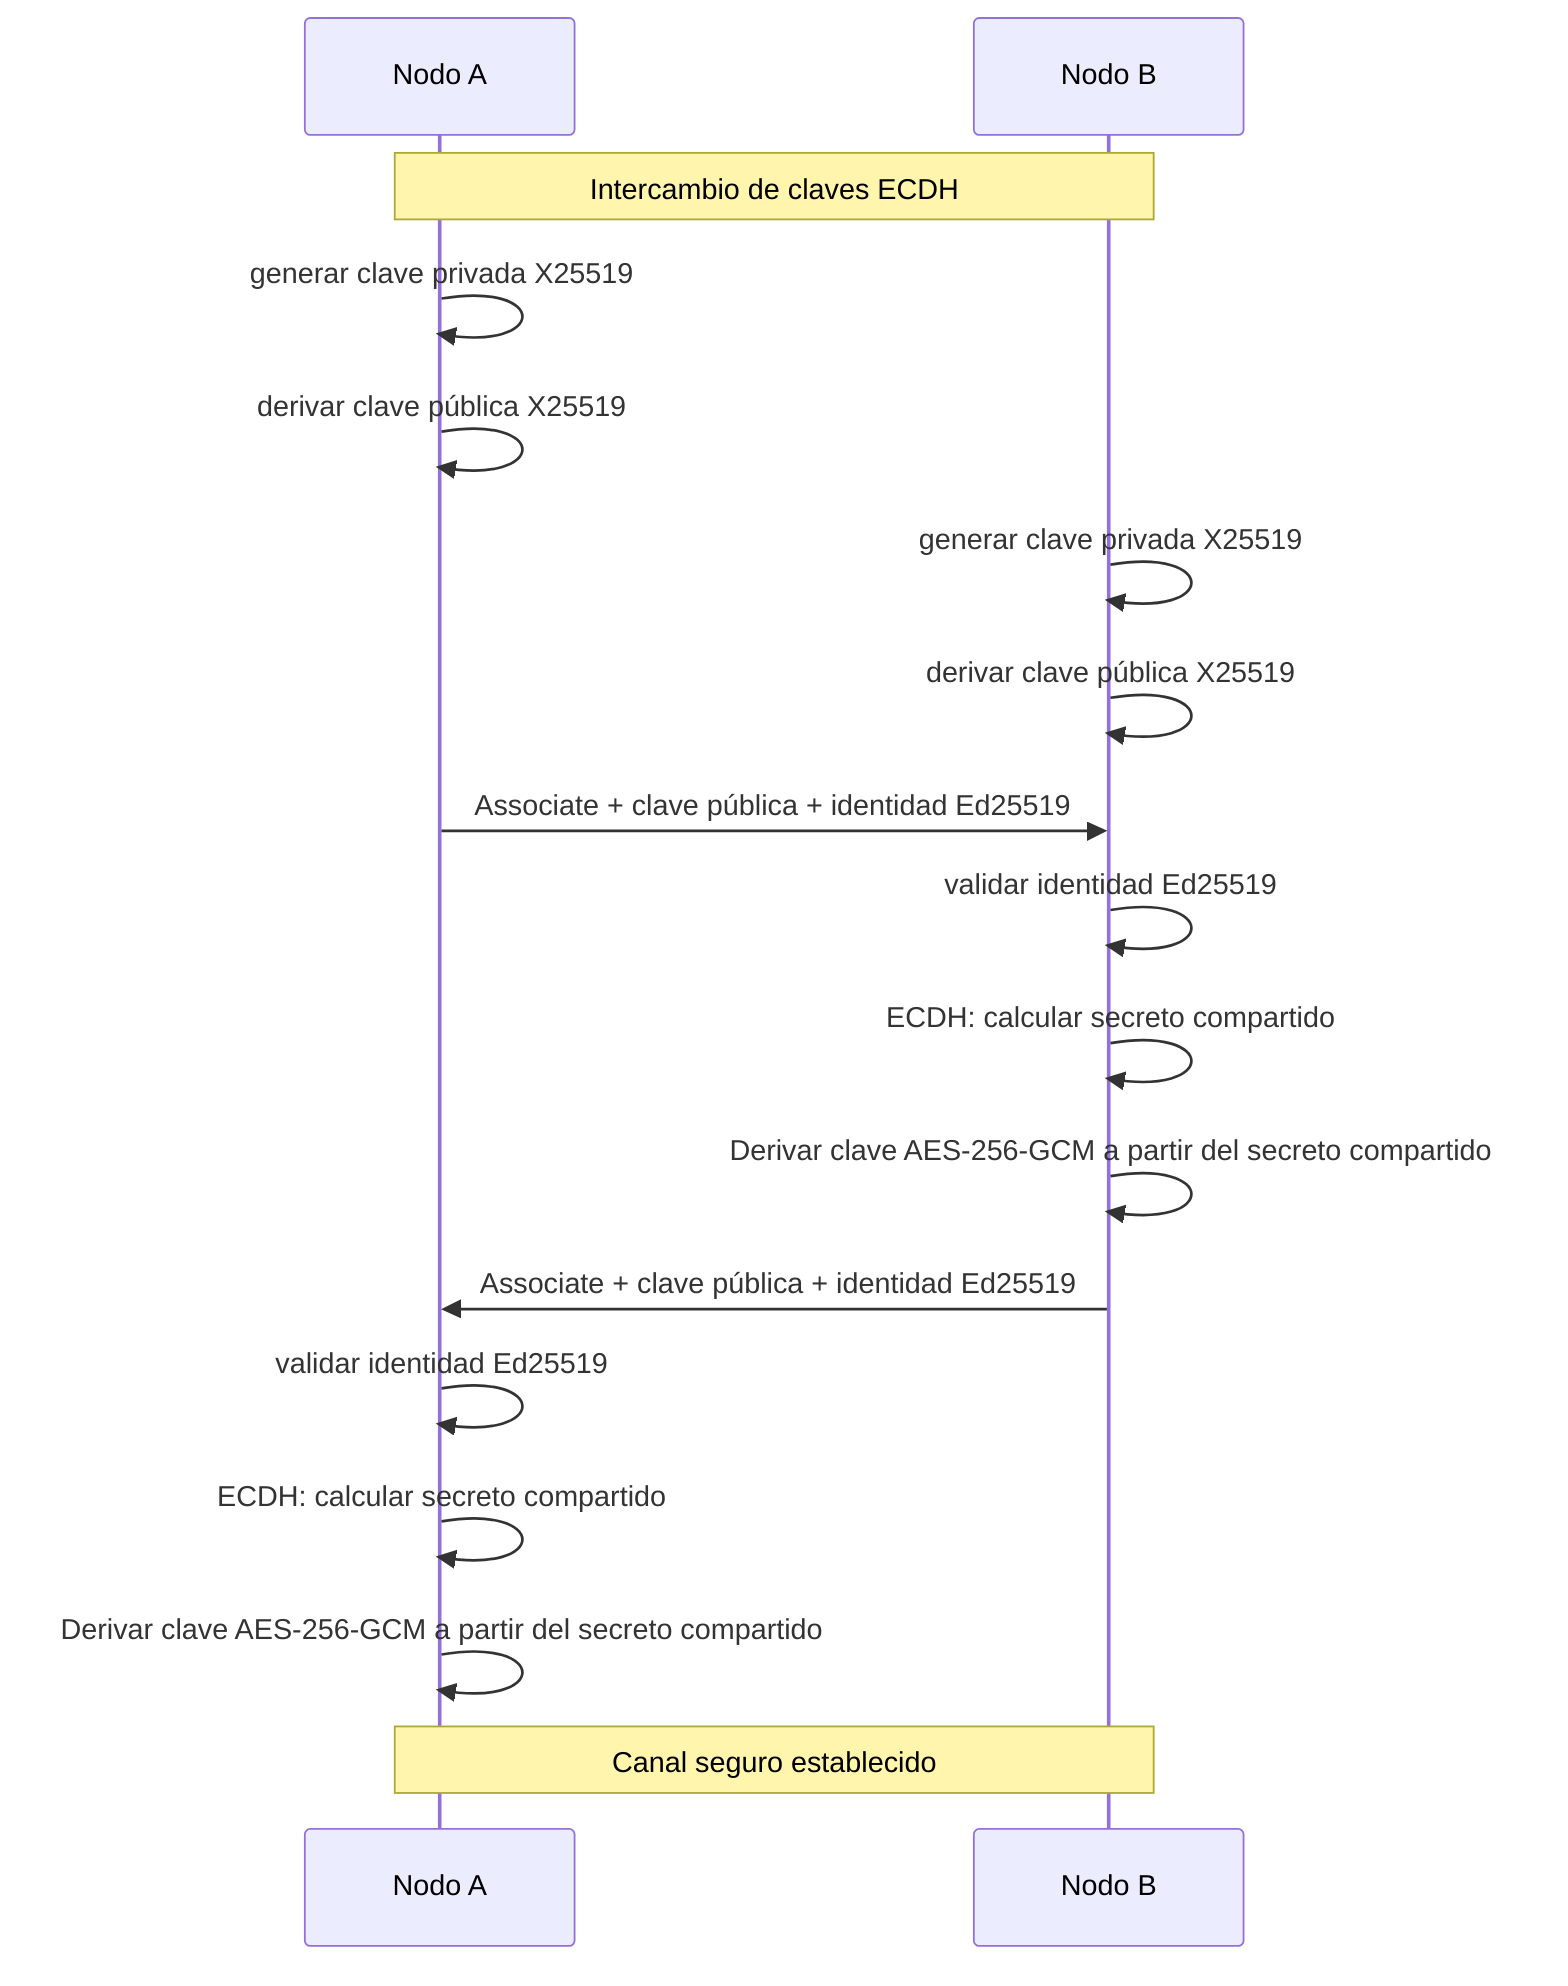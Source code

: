 %% Key Exchange Sequence
%% Co-authored-by: claude
sequenceDiagram
    participant PeerA as Nodo A
    participant PeerB as Nodo B

    Note over PeerA, PeerB: Intercambio de claves ECDH
    PeerA->>PeerA: generar clave privada X25519
    PeerA->>PeerA: derivar clave pública X25519
    PeerB->>PeerB: generar clave privada X25519
    PeerB->>PeerB: derivar clave pública X25519

    PeerA->>PeerB: Associate + clave pública + identidad Ed25519
    PeerB->>PeerB: validar identidad Ed25519
    PeerB->>PeerB: ECDH: calcular secreto compartido
    PeerB->>PeerB: Derivar clave AES-256-GCM a partir del secreto compartido
    PeerB->>PeerA: Associate + clave pública + identidad Ed25519
    PeerA->>PeerA: validar identidad Ed25519
    PeerA->>PeerA: ECDH: calcular secreto compartido
    PeerA->>PeerA: Derivar clave AES-256-GCM a partir del secreto compartido

    Note over PeerA, PeerB: Canal seguro establecido